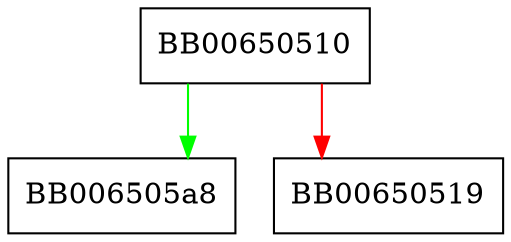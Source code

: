 digraph TS_RESP_CTX_free {
  node [shape="box"];
  graph [splines=ortho];
  BB00650510 -> BB006505a8 [color="green"];
  BB00650510 -> BB00650519 [color="red"];
}